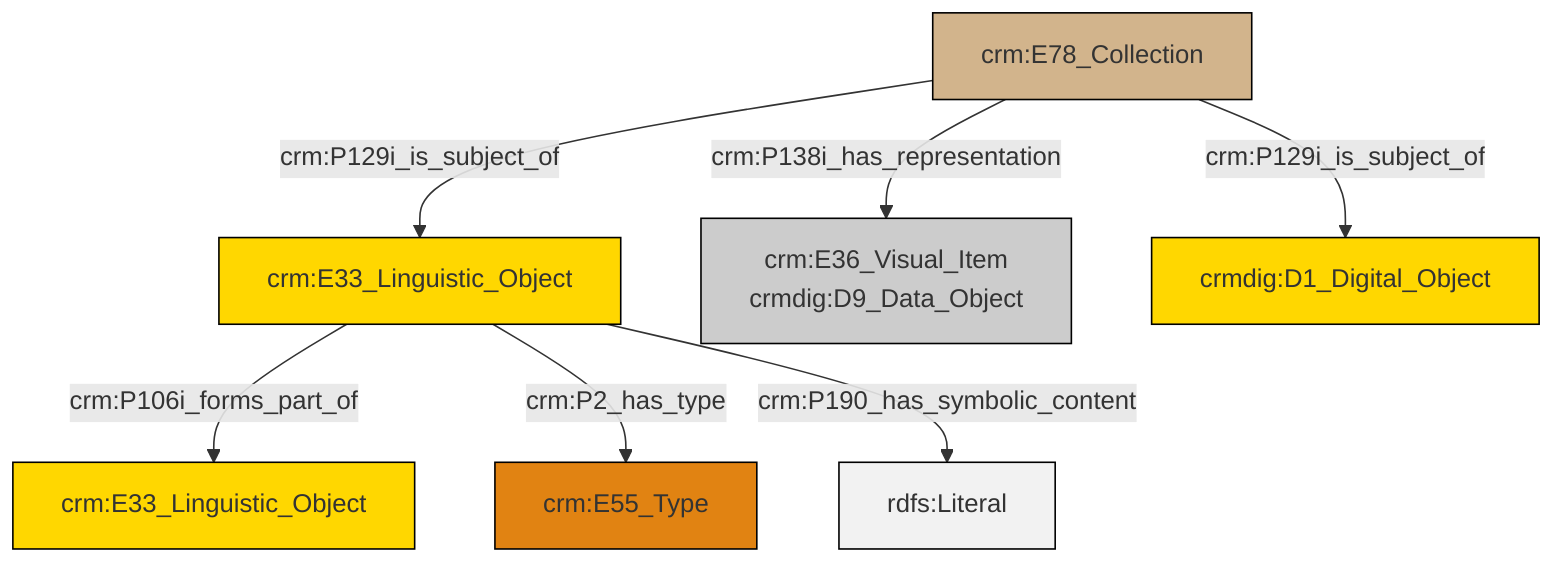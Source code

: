 graph TD
classDef Literal fill:#f2f2f2,stroke:#000000;
classDef CRM_Entity fill:#FFFFFF,stroke:#000000;
classDef Temporal_Entity fill:#00C9E6, stroke:#000000;
classDef Type fill:#E18312, stroke:#000000;
classDef Time-Span fill:#2C9C91, stroke:#000000;
classDef Appellation fill:#FFEB7F, stroke:#000000;
classDef Place fill:#008836, stroke:#000000;
classDef Persistent_Item fill:#B266B2, stroke:#000000;
classDef Conceptual_Object fill:#FFD700, stroke:#000000;
classDef Physical_Thing fill:#D2B48C, stroke:#000000;
classDef Actor fill:#f58aad, stroke:#000000;
classDef PC_Classes fill:#4ce600, stroke:#000000;
classDef Multi fill:#cccccc,stroke:#000000;

0["crm:E33_Linguistic_Object"]:::Conceptual_Object -->|crm:P106i_forms_part_of| 1["crm:E33_Linguistic_Object"]:::Conceptual_Object
0["crm:E33_Linguistic_Object"]:::Conceptual_Object -->|crm:P2_has_type| 5["crm:E55_Type"]:::Type
11["crm:E78_Collection"]:::Physical_Thing -->|crm:P129i_is_subject_of| 0["crm:E33_Linguistic_Object"]:::Conceptual_Object
11["crm:E78_Collection"]:::Physical_Thing -->|crm:P138i_has_representation| 2["crm:E36_Visual_Item<br>crmdig:D9_Data_Object"]:::Multi
0["crm:E33_Linguistic_Object"]:::Conceptual_Object -->|crm:P190_has_symbolic_content| 14[rdfs:Literal]:::Literal
11["crm:E78_Collection"]:::Physical_Thing -->|crm:P129i_is_subject_of| 8["crmdig:D1_Digital_Object"]:::Conceptual_Object